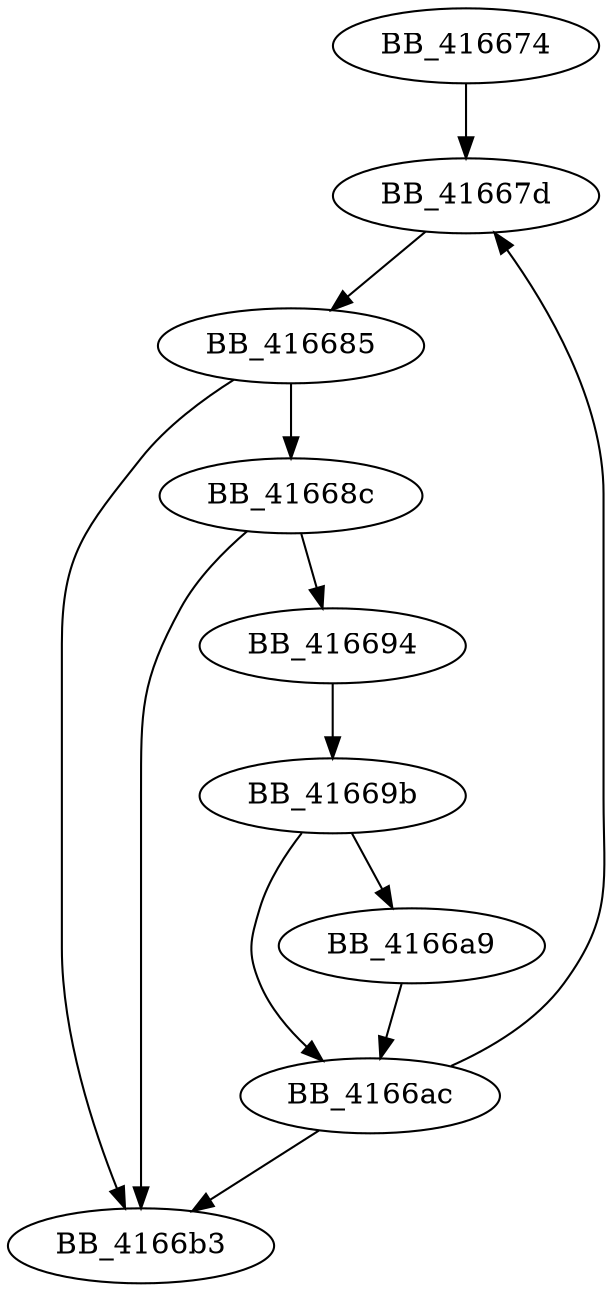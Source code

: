 DiGraph __malloc_crt{
BB_416674->BB_41667d
BB_41667d->BB_416685
BB_416685->BB_41668c
BB_416685->BB_4166b3
BB_41668c->BB_416694
BB_41668c->BB_4166b3
BB_416694->BB_41669b
BB_41669b->BB_4166a9
BB_41669b->BB_4166ac
BB_4166a9->BB_4166ac
BB_4166ac->BB_41667d
BB_4166ac->BB_4166b3
}
